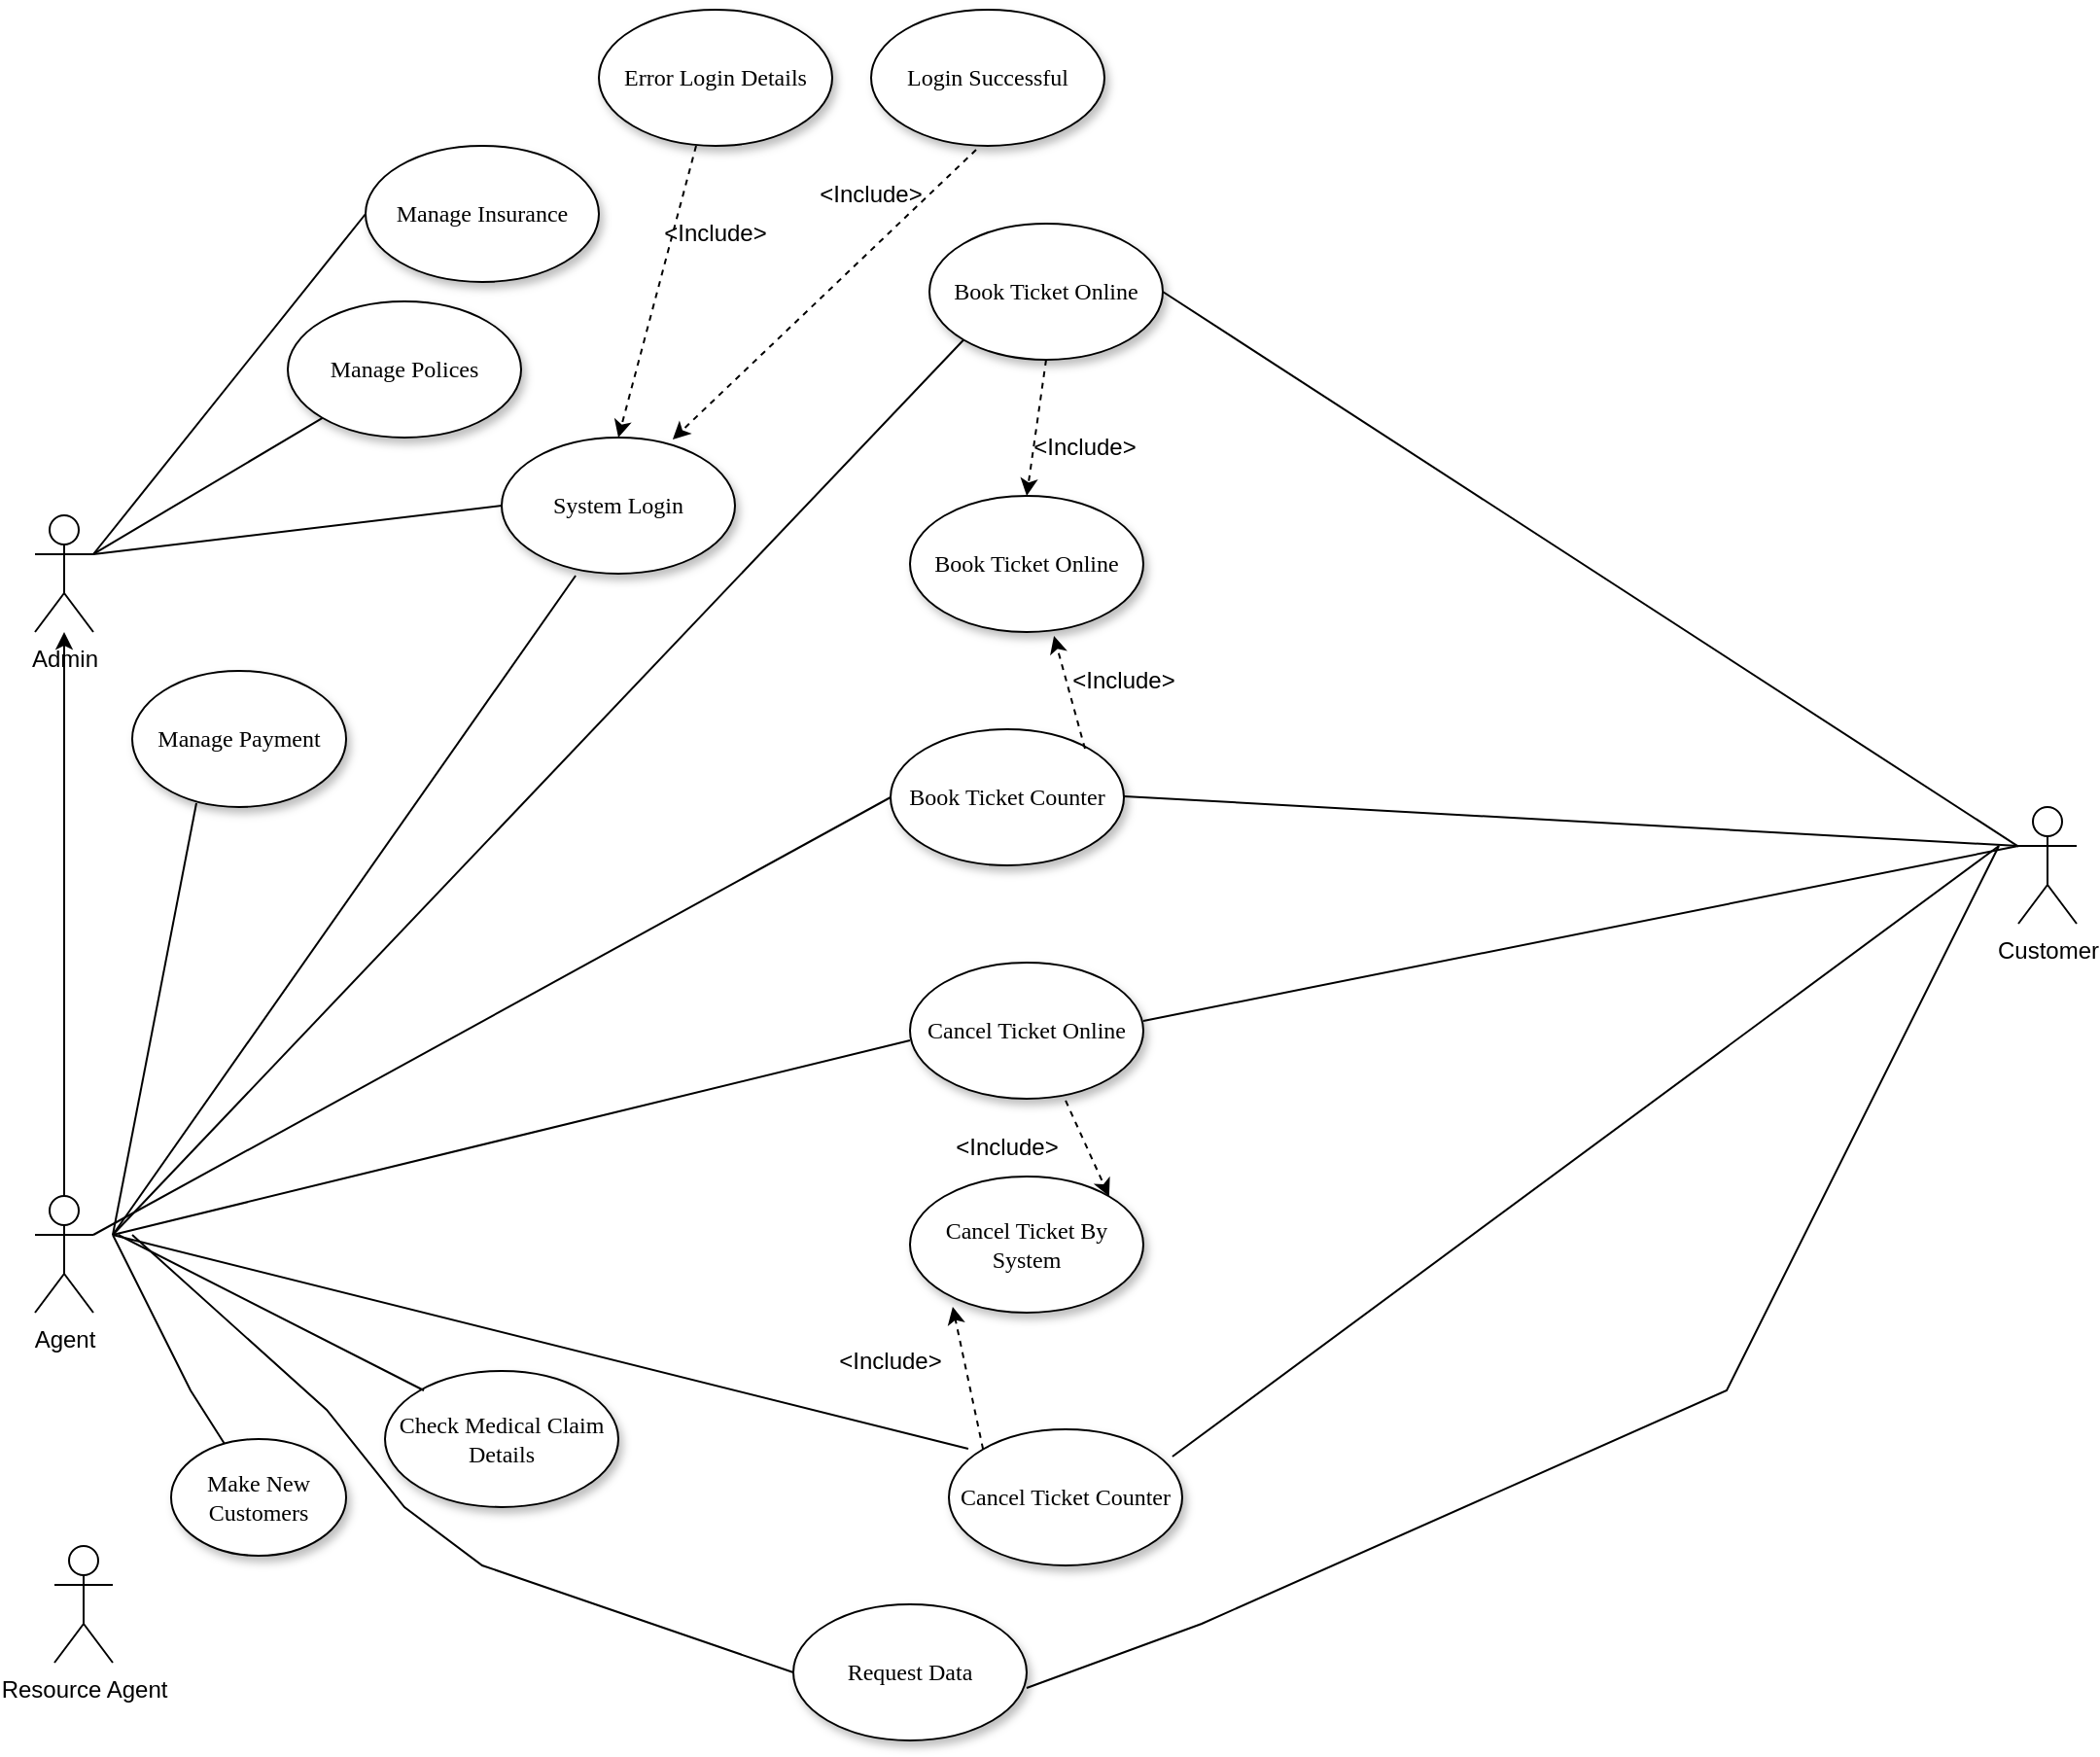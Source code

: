 <mxfile version="17.1.2" type="github">
  <diagram name="Page-1" id="42789a77-a242-8287-6e28-9cd8cfd52e62">
    <mxGraphModel dx="1422" dy="1612" grid="1" gridSize="10" guides="1" tooltips="1" connect="1" arrows="1" fold="1" page="1" pageScale="1" pageWidth="1100" pageHeight="850" background="none" math="0" shadow="0">
      <root>
        <mxCell id="0" />
        <mxCell id="1" parent="0" />
        <mxCell id="1ea317790d2ca983-1" value="Make New Customers" style="ellipse;whiteSpace=wrap;html=1;rounded=0;shadow=1;comic=0;labelBackgroundColor=none;strokeWidth=1;fontFamily=Verdana;fontSize=12;align=center;" parent="1" vertex="1">
          <mxGeometry x="150" y="665" width="90" height="60" as="geometry" />
        </mxCell>
        <mxCell id="6v1Id_99yUcSAAxj-PqX-3" value="" style="edgeStyle=orthogonalEdgeStyle;rounded=0;orthogonalLoop=1;jettySize=auto;html=1;" parent="1" source="6v1Id_99yUcSAAxj-PqX-1" target="6v1Id_99yUcSAAxj-PqX-2" edge="1">
          <mxGeometry relative="1" as="geometry" />
        </mxCell>
        <mxCell id="6v1Id_99yUcSAAxj-PqX-1" value="Agent" style="shape=umlActor;verticalLabelPosition=bottom;verticalAlign=top;html=1;outlineConnect=0;" parent="1" vertex="1">
          <mxGeometry x="80" y="540" width="30" height="60" as="geometry" />
        </mxCell>
        <mxCell id="6v1Id_99yUcSAAxj-PqX-2" value="Admin" style="shape=umlActor;verticalLabelPosition=bottom;verticalAlign=top;html=1;outlineConnect=0;" parent="1" vertex="1">
          <mxGeometry x="80" y="190" width="30" height="60" as="geometry" />
        </mxCell>
        <mxCell id="6v1Id_99yUcSAAxj-PqX-8" value="Check Medical Claim Details" style="ellipse;whiteSpace=wrap;html=1;rounded=0;shadow=1;comic=0;labelBackgroundColor=none;strokeWidth=1;fontFamily=Verdana;fontSize=12;align=center;" parent="1" vertex="1">
          <mxGeometry x="260" y="630" width="120" height="70" as="geometry" />
        </mxCell>
        <mxCell id="6v1Id_99yUcSAAxj-PqX-9" value="Manage Payment" style="ellipse;whiteSpace=wrap;html=1;rounded=0;shadow=1;comic=0;labelBackgroundColor=none;strokeWidth=1;fontFamily=Verdana;fontSize=12;align=center;" parent="1" vertex="1">
          <mxGeometry x="130" y="270" width="110" height="70" as="geometry" />
        </mxCell>
        <mxCell id="6v1Id_99yUcSAAxj-PqX-10" value="Manage Insurance" style="ellipse;whiteSpace=wrap;html=1;rounded=0;shadow=1;comic=0;labelBackgroundColor=none;strokeWidth=1;fontFamily=Verdana;fontSize=12;align=center;" parent="1" vertex="1">
          <mxGeometry x="250" width="120" height="70" as="geometry" />
        </mxCell>
        <mxCell id="6v1Id_99yUcSAAxj-PqX-11" value="Manage Polices" style="ellipse;whiteSpace=wrap;html=1;rounded=0;shadow=1;comic=0;labelBackgroundColor=none;strokeWidth=1;fontFamily=Verdana;fontSize=12;align=center;" parent="1" vertex="1">
          <mxGeometry x="210" y="80" width="120" height="70" as="geometry" />
        </mxCell>
        <mxCell id="6v1Id_99yUcSAAxj-PqX-12" value="Book Ticket Online" style="ellipse;whiteSpace=wrap;html=1;rounded=0;shadow=1;comic=0;labelBackgroundColor=none;strokeWidth=1;fontFamily=Verdana;fontSize=12;align=center;" parent="1" vertex="1">
          <mxGeometry x="540" y="40" width="120" height="70" as="geometry" />
        </mxCell>
        <mxCell id="6v1Id_99yUcSAAxj-PqX-13" value="Cancel Ticket Counter" style="ellipse;whiteSpace=wrap;html=1;rounded=0;shadow=1;comic=0;labelBackgroundColor=none;strokeWidth=1;fontFamily=Verdana;fontSize=12;align=center;" parent="1" vertex="1">
          <mxGeometry x="550" y="660" width="120" height="70" as="geometry" />
        </mxCell>
        <mxCell id="6v1Id_99yUcSAAxj-PqX-14" value="Book Ticket Counter" style="ellipse;whiteSpace=wrap;html=1;rounded=0;shadow=1;comic=0;labelBackgroundColor=none;strokeWidth=1;fontFamily=Verdana;fontSize=12;align=center;" parent="1" vertex="1">
          <mxGeometry x="520" y="300" width="120" height="70" as="geometry" />
        </mxCell>
        <mxCell id="6v1Id_99yUcSAAxj-PqX-15" value="Cancel Ticket Online" style="ellipse;whiteSpace=wrap;html=1;rounded=0;shadow=1;comic=0;labelBackgroundColor=none;strokeWidth=1;fontFamily=Verdana;fontSize=12;align=center;" parent="1" vertex="1">
          <mxGeometry x="530" y="420" width="120" height="70" as="geometry" />
        </mxCell>
        <mxCell id="6v1Id_99yUcSAAxj-PqX-17" value="Customer" style="shape=umlActor;verticalLabelPosition=bottom;verticalAlign=top;html=1;outlineConnect=0;" parent="1" vertex="1">
          <mxGeometry x="1100" y="340" width="30" height="60" as="geometry" />
        </mxCell>
        <mxCell id="6v1Id_99yUcSAAxj-PqX-19" value="" style="endArrow=none;html=1;rounded=0;" parent="1" target="1ea317790d2ca983-1" edge="1">
          <mxGeometry width="50" height="50" relative="1" as="geometry">
            <mxPoint x="120" y="560" as="sourcePoint" />
            <mxPoint x="570" y="350" as="targetPoint" />
            <Array as="points">
              <mxPoint x="160" y="640" />
            </Array>
          </mxGeometry>
        </mxCell>
        <mxCell id="6v1Id_99yUcSAAxj-PqX-20" value="" style="endArrow=none;html=1;rounded=0;entryX=0;entryY=0.5;entryDx=0;entryDy=0;" parent="1" target="6v1Id_99yUcSAAxj-PqX-14" edge="1">
          <mxGeometry width="50" height="50" relative="1" as="geometry">
            <mxPoint x="110" y="560.002" as="sourcePoint" />
            <mxPoint x="203.567" y="675.161" as="targetPoint" />
          </mxGeometry>
        </mxCell>
        <mxCell id="6v1Id_99yUcSAAxj-PqX-21" value="" style="endArrow=none;html=1;rounded=0;" parent="1" edge="1">
          <mxGeometry width="50" height="50" relative="1" as="geometry">
            <mxPoint x="120" y="560" as="sourcePoint" />
            <mxPoint x="530" y="460" as="targetPoint" />
          </mxGeometry>
        </mxCell>
        <mxCell id="6v1Id_99yUcSAAxj-PqX-22" value="" style="endArrow=none;html=1;rounded=0;" parent="1" edge="1">
          <mxGeometry width="50" height="50" relative="1" as="geometry">
            <mxPoint x="122.87" y="560.002" as="sourcePoint" />
            <mxPoint x="280" y="640" as="targetPoint" />
          </mxGeometry>
        </mxCell>
        <mxCell id="6v1Id_99yUcSAAxj-PqX-23" value="" style="endArrow=none;html=1;rounded=0;entryX=0;entryY=1;entryDx=0;entryDy=0;" parent="1" target="6v1Id_99yUcSAAxj-PqX-12" edge="1">
          <mxGeometry width="50" height="50" relative="1" as="geometry">
            <mxPoint x="120" y="560" as="sourcePoint" />
            <mxPoint x="284.261" y="629.998" as="targetPoint" />
          </mxGeometry>
        </mxCell>
        <mxCell id="6v1Id_99yUcSAAxj-PqX-24" value="" style="endArrow=none;html=1;rounded=0;entryX=0.083;entryY=0.143;entryDx=0;entryDy=0;entryPerimeter=0;" parent="1" target="6v1Id_99yUcSAAxj-PqX-13" edge="1">
          <mxGeometry width="50" height="50" relative="1" as="geometry">
            <mxPoint x="120" y="560" as="sourcePoint" />
            <mxPoint x="530" y="505" as="targetPoint" />
          </mxGeometry>
        </mxCell>
        <mxCell id="6v1Id_99yUcSAAxj-PqX-25" value="" style="endArrow=none;html=1;rounded=0;exitX=0.317;exitY=1.014;exitDx=0;exitDy=0;exitPerimeter=0;" parent="1" edge="1" source="zCK_g5lJNB62o4PVmk3n-4">
          <mxGeometry width="50" height="50" relative="1" as="geometry">
            <mxPoint x="177.87" y="447.652" as="sourcePoint" />
            <mxPoint x="120" y="560" as="targetPoint" />
          </mxGeometry>
        </mxCell>
        <mxCell id="6v1Id_99yUcSAAxj-PqX-26" value="" style="endArrow=none;html=1;rounded=0;exitX=1;exitY=0.333;exitDx=0;exitDy=0;exitPerimeter=0;" parent="1" source="6v1Id_99yUcSAAxj-PqX-2" target="6v1Id_99yUcSAAxj-PqX-11" edge="1">
          <mxGeometry width="50" height="50" relative="1" as="geometry">
            <mxPoint x="120" y="200" as="sourcePoint" />
            <mxPoint x="170" y="150" as="targetPoint" />
          </mxGeometry>
        </mxCell>
        <mxCell id="6v1Id_99yUcSAAxj-PqX-27" value="" style="endArrow=none;html=1;rounded=0;entryX=0;entryY=0.5;entryDx=0;entryDy=0;" parent="1" target="6v1Id_99yUcSAAxj-PqX-10" edge="1">
          <mxGeometry width="50" height="50" relative="1" as="geometry">
            <mxPoint x="110" y="210" as="sourcePoint" />
            <mxPoint x="180" y="230" as="targetPoint" />
          </mxGeometry>
        </mxCell>
        <mxCell id="6v1Id_99yUcSAAxj-PqX-28" value="" style="endArrow=none;html=1;rounded=0;exitX=1;exitY=0.5;exitDx=0;exitDy=0;" parent="1" source="6v1Id_99yUcSAAxj-PqX-12" target="6v1Id_99yUcSAAxj-PqX-17" edge="1">
          <mxGeometry width="50" height="50" relative="1" as="geometry">
            <mxPoint x="690" y="310" as="sourcePoint" />
            <mxPoint x="740" y="260" as="targetPoint" />
          </mxGeometry>
        </mxCell>
        <mxCell id="6v1Id_99yUcSAAxj-PqX-29" value="" style="endArrow=none;html=1;rounded=0;exitX=1;exitY=0.5;exitDx=0;exitDy=0;entryX=0;entryY=0.333;entryDx=0;entryDy=0;entryPerimeter=0;" parent="1" target="6v1Id_99yUcSAAxj-PqX-17" edge="1">
          <mxGeometry width="50" height="50" relative="1" as="geometry">
            <mxPoint x="640" y="334.46" as="sourcePoint" />
            <mxPoint x="950" y="390" as="targetPoint" />
          </mxGeometry>
        </mxCell>
        <mxCell id="6v1Id_99yUcSAAxj-PqX-30" value="" style="endArrow=none;html=1;rounded=0;" parent="1" edge="1">
          <mxGeometry width="50" height="50" relative="1" as="geometry">
            <mxPoint x="650" y="450" as="sourcePoint" />
            <mxPoint x="1100" y="360" as="targetPoint" />
          </mxGeometry>
        </mxCell>
        <mxCell id="6v1Id_99yUcSAAxj-PqX-31" value="" style="endArrow=none;html=1;rounded=0;exitX=0.958;exitY=0.2;exitDx=0;exitDy=0;exitPerimeter=0;" parent="1" source="6v1Id_99yUcSAAxj-PqX-13" edge="1">
          <mxGeometry width="50" height="50" relative="1" as="geometry">
            <mxPoint x="640" y="625" as="sourcePoint" />
            <mxPoint x="1090" y="360" as="targetPoint" />
          </mxGeometry>
        </mxCell>
        <mxCell id="6v1Id_99yUcSAAxj-PqX-32" value="Book Ticket Online" style="ellipse;whiteSpace=wrap;html=1;rounded=0;shadow=1;comic=0;labelBackgroundColor=none;strokeWidth=1;fontFamily=Verdana;fontSize=12;align=center;" parent="1" vertex="1">
          <mxGeometry x="530" y="180" width="120" height="70" as="geometry" />
        </mxCell>
        <mxCell id="6v1Id_99yUcSAAxj-PqX-33" value="Cancel Ticket By System" style="ellipse;whiteSpace=wrap;html=1;rounded=0;shadow=1;comic=0;labelBackgroundColor=none;strokeWidth=1;fontFamily=Verdana;fontSize=12;align=center;" parent="1" vertex="1">
          <mxGeometry x="530" y="530" width="120" height="70" as="geometry" />
        </mxCell>
        <mxCell id="6v1Id_99yUcSAAxj-PqX-37" value="" style="endArrow=classic;html=1;rounded=0;dashed=1;entryX=0.617;entryY=1.029;entryDx=0;entryDy=0;entryPerimeter=0;" parent="1" target="6v1Id_99yUcSAAxj-PqX-32" edge="1">
          <mxGeometry width="50" height="50" relative="1" as="geometry">
            <mxPoint x="620" y="310" as="sourcePoint" />
            <mxPoint x="670" y="260" as="targetPoint" />
          </mxGeometry>
        </mxCell>
        <mxCell id="6v1Id_99yUcSAAxj-PqX-38" value="" style="endArrow=classic;html=1;rounded=0;dashed=1;entryX=0.5;entryY=0;entryDx=0;entryDy=0;exitX=0.5;exitY=1;exitDx=0;exitDy=0;" parent="1" source="6v1Id_99yUcSAAxj-PqX-12" target="6v1Id_99yUcSAAxj-PqX-32" edge="1">
          <mxGeometry width="50" height="50" relative="1" as="geometry">
            <mxPoint x="630" y="320" as="sourcePoint" />
            <mxPoint x="624.04" y="282.03" as="targetPoint" />
            <Array as="points" />
          </mxGeometry>
        </mxCell>
        <mxCell id="6v1Id_99yUcSAAxj-PqX-39" value="&amp;lt;Include&amp;gt;" style="text;html=1;strokeColor=none;fillColor=none;align=center;verticalAlign=middle;whiteSpace=wrap;rounded=0;" parent="1" vertex="1">
          <mxGeometry x="590" y="140" width="60" height="30" as="geometry" />
        </mxCell>
        <mxCell id="6v1Id_99yUcSAAxj-PqX-40" value="&amp;lt;Include&amp;gt;" style="text;html=1;strokeColor=none;fillColor=none;align=center;verticalAlign=middle;whiteSpace=wrap;rounded=0;" parent="1" vertex="1">
          <mxGeometry x="610" y="260" width="60" height="30" as="geometry" />
        </mxCell>
        <mxCell id="6v1Id_99yUcSAAxj-PqX-43" value="" style="endArrow=classic;html=1;rounded=0;dashed=1;entryX=1;entryY=0;entryDx=0;entryDy=0;exitX=0.667;exitY=1.014;exitDx=0;exitDy=0;exitPerimeter=0;" parent="1" source="6v1Id_99yUcSAAxj-PqX-15" target="6v1Id_99yUcSAAxj-PqX-33" edge="1">
          <mxGeometry width="50" height="50" relative="1" as="geometry">
            <mxPoint x="600" y="170" as="sourcePoint" />
            <mxPoint x="610" y="210" as="targetPoint" />
            <Array as="points" />
          </mxGeometry>
        </mxCell>
        <mxCell id="6v1Id_99yUcSAAxj-PqX-44" value="" style="endArrow=classic;html=1;rounded=0;dashed=1;entryX=0.183;entryY=0.957;entryDx=0;entryDy=0;exitX=0;exitY=0;exitDx=0;exitDy=0;entryPerimeter=0;" parent="1" source="6v1Id_99yUcSAAxj-PqX-13" target="6v1Id_99yUcSAAxj-PqX-33" edge="1">
          <mxGeometry width="50" height="50" relative="1" as="geometry">
            <mxPoint x="620.04" y="500.98" as="sourcePoint" />
            <mxPoint x="642.426" y="550.251" as="targetPoint" />
            <Array as="points" />
          </mxGeometry>
        </mxCell>
        <mxCell id="6v1Id_99yUcSAAxj-PqX-45" value="&amp;lt;Include&amp;gt;" style="text;html=1;strokeColor=none;fillColor=none;align=center;verticalAlign=middle;whiteSpace=wrap;rounded=0;" parent="1" vertex="1">
          <mxGeometry x="550" y="500" width="60" height="30" as="geometry" />
        </mxCell>
        <mxCell id="6v1Id_99yUcSAAxj-PqX-46" value="&amp;lt;Include&amp;gt;" style="text;html=1;strokeColor=none;fillColor=none;align=center;verticalAlign=middle;whiteSpace=wrap;rounded=0;" parent="1" vertex="1">
          <mxGeometry x="490" y="610" width="60" height="30" as="geometry" />
        </mxCell>
        <mxCell id="6v1Id_99yUcSAAxj-PqX-47" value="Request Data" style="ellipse;whiteSpace=wrap;html=1;rounded=0;shadow=1;comic=0;labelBackgroundColor=none;strokeWidth=1;fontFamily=Verdana;fontSize=12;align=center;" parent="1" vertex="1">
          <mxGeometry x="470" y="750" width="120" height="70" as="geometry" />
        </mxCell>
        <mxCell id="zCK_g5lJNB62o4PVmk3n-1" value="Resource Agent" style="shape=umlActor;verticalLabelPosition=bottom;verticalAlign=top;html=1;outlineConnect=0;" vertex="1" parent="1">
          <mxGeometry x="90" y="720" width="30" height="60" as="geometry" />
        </mxCell>
        <mxCell id="zCK_g5lJNB62o4PVmk3n-2" value="" style="endArrow=none;html=1;rounded=0;exitX=0;exitY=0.5;exitDx=0;exitDy=0;" edge="1" parent="1" source="6v1Id_99yUcSAAxj-PqX-47">
          <mxGeometry width="50" height="50" relative="1" as="geometry">
            <mxPoint x="670" y="85" as="sourcePoint" />
            <mxPoint x="130" y="560" as="targetPoint" />
            <Array as="points">
              <mxPoint x="310" y="730" />
              <mxPoint x="270" y="700" />
              <mxPoint x="230" y="650" />
            </Array>
          </mxGeometry>
        </mxCell>
        <mxCell id="zCK_g5lJNB62o4PVmk3n-3" value="" style="endArrow=none;html=1;rounded=0;exitX=1;exitY=0.614;exitDx=0;exitDy=0;exitPerimeter=0;" edge="1" parent="1" source="6v1Id_99yUcSAAxj-PqX-47">
          <mxGeometry width="50" height="50" relative="1" as="geometry">
            <mxPoint x="720" y="420" as="sourcePoint" />
            <mxPoint x="1090" y="360" as="targetPoint" />
            <Array as="points">
              <mxPoint x="680" y="760" />
              <mxPoint x="950" y="640" />
            </Array>
          </mxGeometry>
        </mxCell>
        <mxCell id="zCK_g5lJNB62o4PVmk3n-4" value="System Login" style="ellipse;whiteSpace=wrap;html=1;rounded=0;shadow=1;comic=0;labelBackgroundColor=none;strokeWidth=1;fontFamily=Verdana;fontSize=12;align=center;" vertex="1" parent="1">
          <mxGeometry x="320" y="150" width="120" height="70" as="geometry" />
        </mxCell>
        <mxCell id="zCK_g5lJNB62o4PVmk3n-5" value="" style="endArrow=none;html=1;rounded=0;entryX=0;entryY=0.5;entryDx=0;entryDy=0;" edge="1" parent="1" target="zCK_g5lJNB62o4PVmk3n-4">
          <mxGeometry width="50" height="50" relative="1" as="geometry">
            <mxPoint x="110" y="210" as="sourcePoint" />
            <mxPoint x="540" y="390" as="targetPoint" />
            <Array as="points" />
          </mxGeometry>
        </mxCell>
        <mxCell id="zCK_g5lJNB62o4PVmk3n-6" value="" style="endArrow=none;html=1;rounded=0;exitX=0.3;exitY=0.971;exitDx=0;exitDy=0;exitPerimeter=0;" edge="1" parent="1" source="6v1Id_99yUcSAAxj-PqX-9">
          <mxGeometry width="50" height="50" relative="1" as="geometry">
            <mxPoint x="187.87" y="457.652" as="sourcePoint" />
            <mxPoint x="120" y="560" as="targetPoint" />
          </mxGeometry>
        </mxCell>
        <mxCell id="zCK_g5lJNB62o4PVmk3n-7" value="Error Login Details" style="ellipse;whiteSpace=wrap;html=1;rounded=0;shadow=1;comic=0;labelBackgroundColor=none;strokeWidth=1;fontFamily=Verdana;fontSize=12;align=center;" vertex="1" parent="1">
          <mxGeometry x="370" y="-70" width="120" height="70" as="geometry" />
        </mxCell>
        <mxCell id="zCK_g5lJNB62o4PVmk3n-8" value="Login Successful" style="ellipse;whiteSpace=wrap;html=1;rounded=0;shadow=1;comic=0;labelBackgroundColor=none;strokeWidth=1;fontFamily=Verdana;fontSize=12;align=center;" vertex="1" parent="1">
          <mxGeometry x="510" y="-70" width="120" height="70" as="geometry" />
        </mxCell>
        <mxCell id="zCK_g5lJNB62o4PVmk3n-11" value="" style="endArrow=classic;html=1;rounded=0;dashed=1;entryX=0.5;entryY=0;entryDx=0;entryDy=0;exitX=0.5;exitY=1;exitDx=0;exitDy=0;" edge="1" parent="1" target="zCK_g5lJNB62o4PVmk3n-4">
          <mxGeometry width="50" height="50" relative="1" as="geometry">
            <mxPoint x="420" as="sourcePoint" />
            <mxPoint x="410" y="70" as="targetPoint" />
            <Array as="points" />
          </mxGeometry>
        </mxCell>
        <mxCell id="zCK_g5lJNB62o4PVmk3n-12" value="" style="endArrow=classic;html=1;rounded=0;dashed=1;entryX=0.733;entryY=0.014;entryDx=0;entryDy=0;exitX=0.45;exitY=1.029;exitDx=0;exitDy=0;exitPerimeter=0;entryPerimeter=0;" edge="1" parent="1" source="zCK_g5lJNB62o4PVmk3n-8" target="zCK_g5lJNB62o4PVmk3n-4">
          <mxGeometry width="50" height="50" relative="1" as="geometry">
            <mxPoint x="430" y="10" as="sourcePoint" />
            <mxPoint x="390" y="160" as="targetPoint" />
            <Array as="points" />
          </mxGeometry>
        </mxCell>
        <mxCell id="zCK_g5lJNB62o4PVmk3n-13" value="&amp;lt;Include&amp;gt;" style="text;html=1;strokeColor=none;fillColor=none;align=center;verticalAlign=middle;whiteSpace=wrap;rounded=0;" vertex="1" parent="1">
          <mxGeometry x="400" y="30" width="60" height="30" as="geometry" />
        </mxCell>
        <mxCell id="zCK_g5lJNB62o4PVmk3n-14" value="&amp;lt;Include&amp;gt;" style="text;html=1;strokeColor=none;fillColor=none;align=center;verticalAlign=middle;whiteSpace=wrap;rounded=0;" vertex="1" parent="1">
          <mxGeometry x="480" y="10" width="60" height="30" as="geometry" />
        </mxCell>
      </root>
    </mxGraphModel>
  </diagram>
</mxfile>
